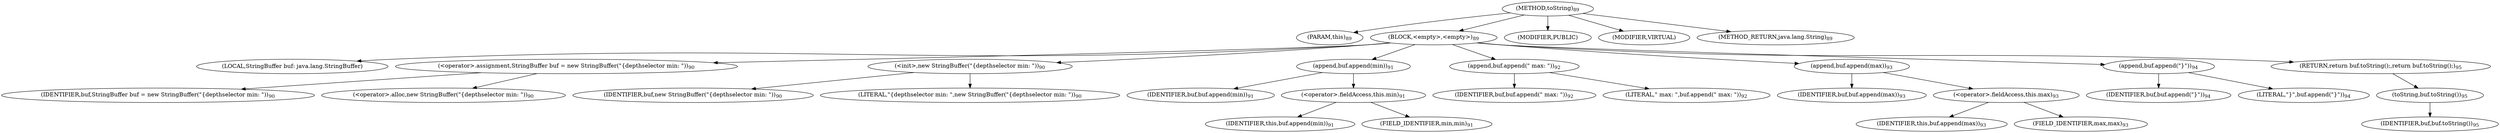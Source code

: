 digraph "toString" {  
"60" [label = <(METHOD,toString)<SUB>89</SUB>> ]
"61" [label = <(PARAM,this)<SUB>89</SUB>> ]
"62" [label = <(BLOCK,&lt;empty&gt;,&lt;empty&gt;)<SUB>89</SUB>> ]
"4" [label = <(LOCAL,StringBuffer buf: java.lang.StringBuffer)> ]
"63" [label = <(&lt;operator&gt;.assignment,StringBuffer buf = new StringBuffer(&quot;{depthselector min: &quot;))<SUB>90</SUB>> ]
"64" [label = <(IDENTIFIER,buf,StringBuffer buf = new StringBuffer(&quot;{depthselector min: &quot;))<SUB>90</SUB>> ]
"65" [label = <(&lt;operator&gt;.alloc,new StringBuffer(&quot;{depthselector min: &quot;))<SUB>90</SUB>> ]
"66" [label = <(&lt;init&gt;,new StringBuffer(&quot;{depthselector min: &quot;))<SUB>90</SUB>> ]
"3" [label = <(IDENTIFIER,buf,new StringBuffer(&quot;{depthselector min: &quot;))<SUB>90</SUB>> ]
"67" [label = <(LITERAL,&quot;{depthselector min: &quot;,new StringBuffer(&quot;{depthselector min: &quot;))<SUB>90</SUB>> ]
"68" [label = <(append,buf.append(min))<SUB>91</SUB>> ]
"69" [label = <(IDENTIFIER,buf,buf.append(min))<SUB>91</SUB>> ]
"70" [label = <(&lt;operator&gt;.fieldAccess,this.min)<SUB>91</SUB>> ]
"71" [label = <(IDENTIFIER,this,buf.append(min))<SUB>91</SUB>> ]
"72" [label = <(FIELD_IDENTIFIER,min,min)<SUB>91</SUB>> ]
"73" [label = <(append,buf.append(&quot; max: &quot;))<SUB>92</SUB>> ]
"74" [label = <(IDENTIFIER,buf,buf.append(&quot; max: &quot;))<SUB>92</SUB>> ]
"75" [label = <(LITERAL,&quot; max: &quot;,buf.append(&quot; max: &quot;))<SUB>92</SUB>> ]
"76" [label = <(append,buf.append(max))<SUB>93</SUB>> ]
"77" [label = <(IDENTIFIER,buf,buf.append(max))<SUB>93</SUB>> ]
"78" [label = <(&lt;operator&gt;.fieldAccess,this.max)<SUB>93</SUB>> ]
"79" [label = <(IDENTIFIER,this,buf.append(max))<SUB>93</SUB>> ]
"80" [label = <(FIELD_IDENTIFIER,max,max)<SUB>93</SUB>> ]
"81" [label = <(append,buf.append(&quot;}&quot;))<SUB>94</SUB>> ]
"82" [label = <(IDENTIFIER,buf,buf.append(&quot;}&quot;))<SUB>94</SUB>> ]
"83" [label = <(LITERAL,&quot;}&quot;,buf.append(&quot;}&quot;))<SUB>94</SUB>> ]
"84" [label = <(RETURN,return buf.toString();,return buf.toString();)<SUB>95</SUB>> ]
"85" [label = <(toString,buf.toString())<SUB>95</SUB>> ]
"86" [label = <(IDENTIFIER,buf,buf.toString())<SUB>95</SUB>> ]
"87" [label = <(MODIFIER,PUBLIC)> ]
"88" [label = <(MODIFIER,VIRTUAL)> ]
"89" [label = <(METHOD_RETURN,java.lang.String)<SUB>89</SUB>> ]
  "60" -> "61" 
  "60" -> "62" 
  "60" -> "87" 
  "60" -> "88" 
  "60" -> "89" 
  "62" -> "4" 
  "62" -> "63" 
  "62" -> "66" 
  "62" -> "68" 
  "62" -> "73" 
  "62" -> "76" 
  "62" -> "81" 
  "62" -> "84" 
  "63" -> "64" 
  "63" -> "65" 
  "66" -> "3" 
  "66" -> "67" 
  "68" -> "69" 
  "68" -> "70" 
  "70" -> "71" 
  "70" -> "72" 
  "73" -> "74" 
  "73" -> "75" 
  "76" -> "77" 
  "76" -> "78" 
  "78" -> "79" 
  "78" -> "80" 
  "81" -> "82" 
  "81" -> "83" 
  "84" -> "85" 
  "85" -> "86" 
}
